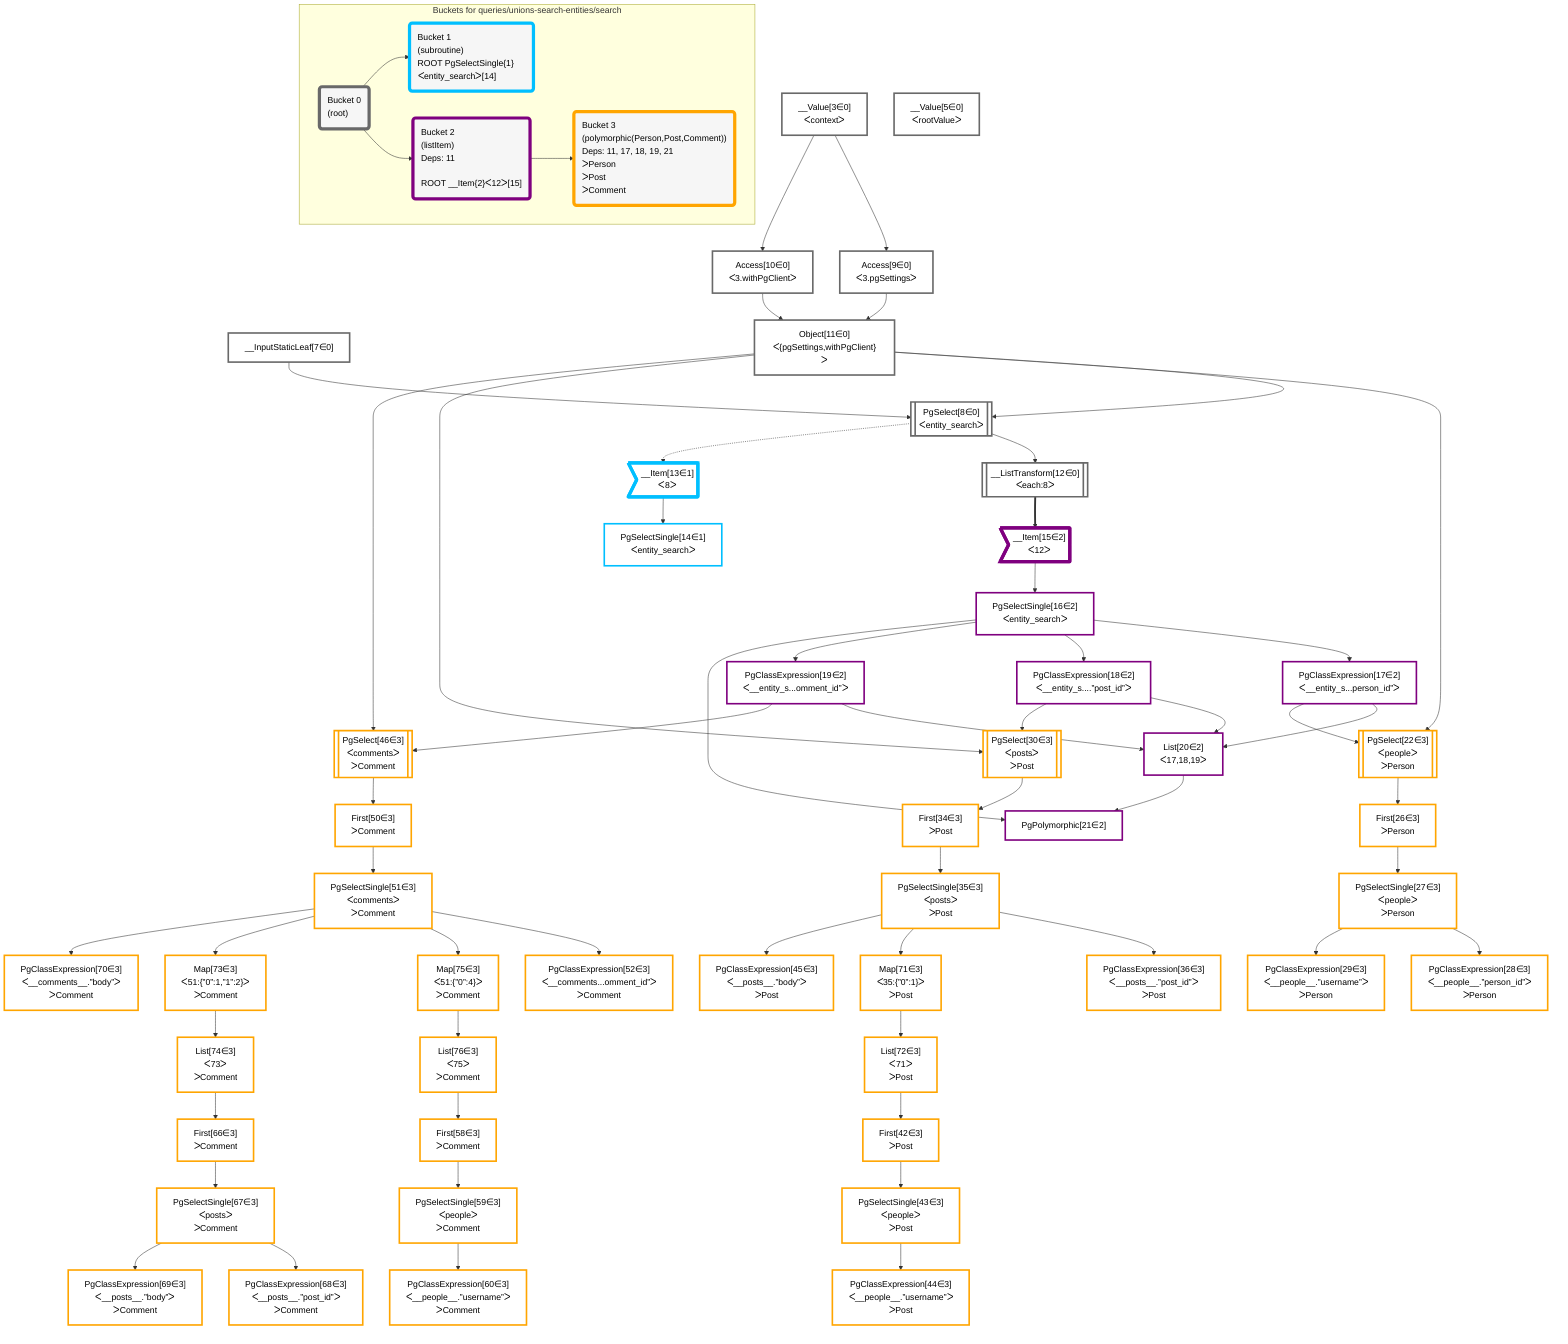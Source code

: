 graph TD
    classDef path fill:#eee,stroke:#000,color:#000
    classDef plan fill:#fff,stroke-width:3px,color:#000
    classDef itemplan fill:#fff,stroke-width:6px,color:#000
    classDef sideeffectplan fill:#f00,stroke-width:6px,color:#000
    classDef bucket fill:#f6f6f6,color:#000,stroke-width:6px,text-align:left


    %% define steps
    __Value3["__Value[3∈0]<br />ᐸcontextᐳ"]:::plan
    __Value5["__Value[5∈0]<br />ᐸrootValueᐳ"]:::plan
    __InputStaticLeaf7["__InputStaticLeaf[7∈0]"]:::plan
    Access9["Access[9∈0]<br />ᐸ3.pgSettingsᐳ"]:::plan
    Access10["Access[10∈0]<br />ᐸ3.withPgClientᐳ"]:::plan
    Object11["Object[11∈0]<br />ᐸ{pgSettings,withPgClient}ᐳ"]:::plan
    PgSelect8[["PgSelect[8∈0]<br />ᐸentity_searchᐳ"]]:::plan
    __ListTransform12[["__ListTransform[12∈0]<br />ᐸeach:8ᐳ"]]:::plan
    __Item13>"__Item[13∈1]<br />ᐸ8ᐳ"]:::itemplan
    PgSelectSingle14["PgSelectSingle[14∈1]<br />ᐸentity_searchᐳ"]:::plan
    __Item15>"__Item[15∈2]<br />ᐸ12ᐳ"]:::itemplan
    PgSelectSingle16["PgSelectSingle[16∈2]<br />ᐸentity_searchᐳ"]:::plan
    PgClassExpression17["PgClassExpression[17∈2]<br />ᐸ__entity_s...person_id”ᐳ"]:::plan
    PgClassExpression18["PgClassExpression[18∈2]<br />ᐸ__entity_s....”post_id”ᐳ"]:::plan
    PgClassExpression19["PgClassExpression[19∈2]<br />ᐸ__entity_s...omment_id”ᐳ"]:::plan
    List20["List[20∈2]<br />ᐸ17,18,19ᐳ"]:::plan
    PgPolymorphic21["PgPolymorphic[21∈2]"]:::plan
    PgSelect22[["PgSelect[22∈3]<br />ᐸpeopleᐳ<br />ᐳPerson"]]:::plan
    First26["First[26∈3]<br />ᐳPerson"]:::plan
    PgSelectSingle27["PgSelectSingle[27∈3]<br />ᐸpeopleᐳ<br />ᐳPerson"]:::plan
    PgClassExpression28["PgClassExpression[28∈3]<br />ᐸ__people__.”person_id”ᐳ<br />ᐳPerson"]:::plan
    PgClassExpression29["PgClassExpression[29∈3]<br />ᐸ__people__.”username”ᐳ<br />ᐳPerson"]:::plan
    PgSelect30[["PgSelect[30∈3]<br />ᐸpostsᐳ<br />ᐳPost"]]:::plan
    First34["First[34∈3]<br />ᐳPost"]:::plan
    PgSelectSingle35["PgSelectSingle[35∈3]<br />ᐸpostsᐳ<br />ᐳPost"]:::plan
    PgClassExpression36["PgClassExpression[36∈3]<br />ᐸ__posts__.”post_id”ᐳ<br />ᐳPost"]:::plan
    Map71["Map[71∈3]<br />ᐸ35:{”0”:1}ᐳ<br />ᐳPost"]:::plan
    List72["List[72∈3]<br />ᐸ71ᐳ<br />ᐳPost"]:::plan
    First42["First[42∈3]<br />ᐳPost"]:::plan
    PgSelectSingle43["PgSelectSingle[43∈3]<br />ᐸpeopleᐳ<br />ᐳPost"]:::plan
    PgClassExpression44["PgClassExpression[44∈3]<br />ᐸ__people__.”username”ᐳ<br />ᐳPost"]:::plan
    PgClassExpression45["PgClassExpression[45∈3]<br />ᐸ__posts__.”body”ᐳ<br />ᐳPost"]:::plan
    PgSelect46[["PgSelect[46∈3]<br />ᐸcommentsᐳ<br />ᐳComment"]]:::plan
    First50["First[50∈3]<br />ᐳComment"]:::plan
    PgSelectSingle51["PgSelectSingle[51∈3]<br />ᐸcommentsᐳ<br />ᐳComment"]:::plan
    PgClassExpression52["PgClassExpression[52∈3]<br />ᐸ__comments...omment_id”ᐳ<br />ᐳComment"]:::plan
    Map75["Map[75∈3]<br />ᐸ51:{”0”:4}ᐳ<br />ᐳComment"]:::plan
    List76["List[76∈3]<br />ᐸ75ᐳ<br />ᐳComment"]:::plan
    First58["First[58∈3]<br />ᐳComment"]:::plan
    PgSelectSingle59["PgSelectSingle[59∈3]<br />ᐸpeopleᐳ<br />ᐳComment"]:::plan
    PgClassExpression60["PgClassExpression[60∈3]<br />ᐸ__people__.”username”ᐳ<br />ᐳComment"]:::plan
    Map73["Map[73∈3]<br />ᐸ51:{”0”:1,”1”:2}ᐳ<br />ᐳComment"]:::plan
    List74["List[74∈3]<br />ᐸ73ᐳ<br />ᐳComment"]:::plan
    First66["First[66∈3]<br />ᐳComment"]:::plan
    PgSelectSingle67["PgSelectSingle[67∈3]<br />ᐸpostsᐳ<br />ᐳComment"]:::plan
    PgClassExpression68["PgClassExpression[68∈3]<br />ᐸ__posts__.”post_id”ᐳ<br />ᐳComment"]:::plan
    PgClassExpression69["PgClassExpression[69∈3]<br />ᐸ__posts__.”body”ᐳ<br />ᐳComment"]:::plan
    PgClassExpression70["PgClassExpression[70∈3]<br />ᐸ__comments__.”body”ᐳ<br />ᐳComment"]:::plan

    %% plan dependencies
    __Value3 --> Access9
    __Value3 --> Access10
    Access9 & Access10 --> Object11
    Object11 & __InputStaticLeaf7 --> PgSelect8
    PgSelect8 --> __ListTransform12
    PgSelect8 -.-> __Item13
    __Item13 --> PgSelectSingle14
    __ListTransform12 ==> __Item15
    __Item15 --> PgSelectSingle16
    PgSelectSingle16 --> PgClassExpression17
    PgSelectSingle16 --> PgClassExpression18
    PgSelectSingle16 --> PgClassExpression19
    PgClassExpression17 & PgClassExpression18 & PgClassExpression19 --> List20
    PgSelectSingle16 & List20 --> PgPolymorphic21
    Object11 & PgClassExpression17 --> PgSelect22
    PgSelect22 --> First26
    First26 --> PgSelectSingle27
    PgSelectSingle27 --> PgClassExpression28
    PgSelectSingle27 --> PgClassExpression29
    Object11 & PgClassExpression18 --> PgSelect30
    PgSelect30 --> First34
    First34 --> PgSelectSingle35
    PgSelectSingle35 --> PgClassExpression36
    PgSelectSingle35 --> Map71
    Map71 --> List72
    List72 --> First42
    First42 --> PgSelectSingle43
    PgSelectSingle43 --> PgClassExpression44
    PgSelectSingle35 --> PgClassExpression45
    Object11 & PgClassExpression19 --> PgSelect46
    PgSelect46 --> First50
    First50 --> PgSelectSingle51
    PgSelectSingle51 --> PgClassExpression52
    PgSelectSingle51 --> Map75
    Map75 --> List76
    List76 --> First58
    First58 --> PgSelectSingle59
    PgSelectSingle59 --> PgClassExpression60
    PgSelectSingle51 --> Map73
    Map73 --> List74
    List74 --> First66
    First66 --> PgSelectSingle67
    PgSelectSingle67 --> PgClassExpression68
    PgSelectSingle67 --> PgClassExpression69
    PgSelectSingle51 --> PgClassExpression70

    subgraph "Buckets for queries/unions-search-entities/search"
    Bucket0("Bucket 0<br />(root)"):::bucket
    classDef bucket0 stroke:#696969
    class Bucket0,__Value3,__Value5,__InputStaticLeaf7,PgSelect8,Access9,Access10,Object11,__ListTransform12 bucket0
    Bucket1("Bucket 1<br />(subroutine)<br />ROOT PgSelectSingle{1}ᐸentity_searchᐳ[14]"):::bucket
    classDef bucket1 stroke:#00bfff
    class Bucket1,__Item13,PgSelectSingle14 bucket1
    Bucket2("Bucket 2<br />(listItem)<br />Deps: 11<br /><br />ROOT __Item{2}ᐸ12ᐳ[15]"):::bucket
    classDef bucket2 stroke:#7f007f
    class Bucket2,__Item15,PgSelectSingle16,PgClassExpression17,PgClassExpression18,PgClassExpression19,List20,PgPolymorphic21 bucket2
    Bucket3("Bucket 3<br />(polymorphic(Person,Post,Comment))<br />Deps: 11, 17, 18, 19, 21<br />ᐳPerson<br />ᐳPost<br />ᐳComment"):::bucket
    classDef bucket3 stroke:#ffa500
    class Bucket3,PgSelect22,First26,PgSelectSingle27,PgClassExpression28,PgClassExpression29,PgSelect30,First34,PgSelectSingle35,PgClassExpression36,First42,PgSelectSingle43,PgClassExpression44,PgClassExpression45,PgSelect46,First50,PgSelectSingle51,PgClassExpression52,First58,PgSelectSingle59,PgClassExpression60,First66,PgSelectSingle67,PgClassExpression68,PgClassExpression69,PgClassExpression70,Map71,List72,Map73,List74,Map75,List76 bucket3
    Bucket0 --> Bucket1 & Bucket2
    Bucket2 --> Bucket3
    end